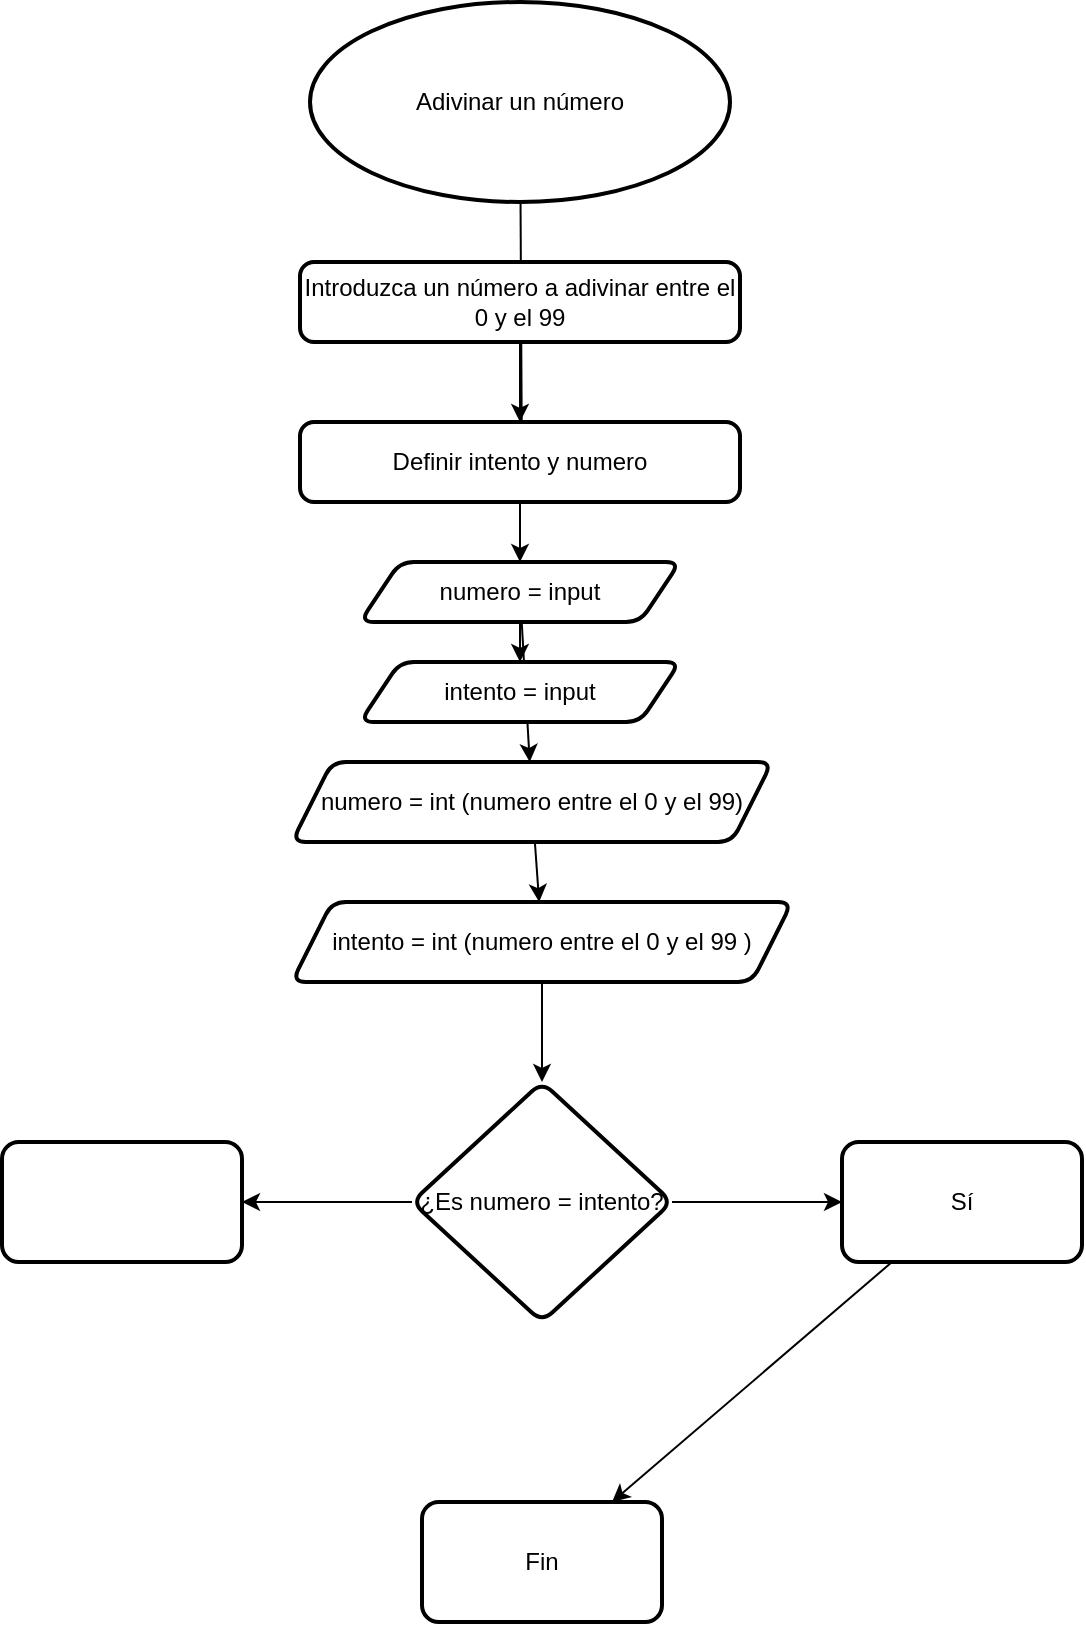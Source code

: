 <mxfile>
    <diagram id="8Igs25_RLLVLXBnBV_tV" name="Page-1">
        <mxGraphModel dx="734" dy="566" grid="1" gridSize="10" guides="1" tooltips="1" connect="1" arrows="1" fold="1" page="1" pageScale="1" pageWidth="827" pageHeight="1169" math="0" shadow="0">
            <root>
                <mxCell id="0"/>
                <mxCell id="1" parent="0"/>
                <mxCell id="12" value="" style="edgeStyle=none;html=1;" parent="1" source="10" edge="1">
                    <mxGeometry relative="1" as="geometry">
                        <mxPoint x="415.0" y="250" as="targetPoint"/>
                    </mxGeometry>
                </mxCell>
                <mxCell id="10" value="Adivinar un número" style="strokeWidth=2;html=1;shape=mxgraph.flowchart.start_1;whiteSpace=wrap;" parent="1" vertex="1">
                    <mxGeometry x="309" y="10" width="210" height="100" as="geometry"/>
                </mxCell>
                <mxCell id="25" value="" style="edgeStyle=none;html=1;" parent="1" source="21" target="24" edge="1">
                    <mxGeometry relative="1" as="geometry"/>
                </mxCell>
                <mxCell id="39" value="" style="edgeStyle=none;html=1;" edge="1" parent="1" source="21" target="38">
                    <mxGeometry relative="1" as="geometry"/>
                </mxCell>
                <mxCell id="21" value="Introduzca un número a adivinar entre el 0 y el 99" style="rounded=1;whiteSpace=wrap;html=1;absoluteArcSize=1;arcSize=14;strokeWidth=2;" parent="1" vertex="1">
                    <mxGeometry x="304" y="140" width="220" height="40" as="geometry"/>
                </mxCell>
                <mxCell id="27" value="" style="edgeStyle=none;html=1;" parent="1" source="24" target="26" edge="1">
                    <mxGeometry relative="1" as="geometry"/>
                </mxCell>
                <mxCell id="36" value="" style="edgeStyle=none;html=1;" edge="1" parent="1" source="24" target="35">
                    <mxGeometry relative="1" as="geometry"/>
                </mxCell>
                <mxCell id="24" value="numero = input" style="shape=parallelogram;perimeter=parallelogramPerimeter;whiteSpace=wrap;html=1;fixedSize=1;rounded=1;arcSize=14;strokeWidth=2;" parent="1" vertex="1">
                    <mxGeometry x="334" y="290" width="160" height="30" as="geometry"/>
                </mxCell>
                <mxCell id="34" value="" style="edgeStyle=none;html=1;" edge="1" parent="1" source="26" target="33">
                    <mxGeometry relative="1" as="geometry"/>
                </mxCell>
                <mxCell id="26" value="numero = int (numero entre el 0 y el 99)" style="shape=parallelogram;perimeter=parallelogramPerimeter;whiteSpace=wrap;html=1;fixedSize=1;rounded=1;arcSize=14;strokeWidth=2;" parent="1" vertex="1">
                    <mxGeometry x="300" y="390" width="240" height="40" as="geometry"/>
                </mxCell>
                <mxCell id="43" value="" style="edgeStyle=none;html=1;" edge="1" parent="1" source="33" target="42">
                    <mxGeometry relative="1" as="geometry"/>
                </mxCell>
                <mxCell id="33" value="intento = int (numero entre el 0 y el 99 )" style="shape=parallelogram;perimeter=parallelogramPerimeter;whiteSpace=wrap;html=1;fixedSize=1;rounded=1;arcSize=14;strokeWidth=2;" vertex="1" parent="1">
                    <mxGeometry x="300" y="460" width="250" height="40" as="geometry"/>
                </mxCell>
                <mxCell id="35" value="intento = input" style="shape=parallelogram;perimeter=parallelogramPerimeter;whiteSpace=wrap;html=1;fixedSize=1;rounded=1;arcSize=14;strokeWidth=2;" vertex="1" parent="1">
                    <mxGeometry x="334" y="340" width="160" height="30" as="geometry"/>
                </mxCell>
                <mxCell id="38" value="Definir intento y numero" style="rounded=1;whiteSpace=wrap;html=1;absoluteArcSize=1;arcSize=14;strokeWidth=2;" vertex="1" parent="1">
                    <mxGeometry x="304" y="220" width="220" height="40" as="geometry"/>
                </mxCell>
                <mxCell id="46" value="" style="edgeStyle=none;html=1;" edge="1" parent="1" source="42" target="45">
                    <mxGeometry relative="1" as="geometry"/>
                </mxCell>
                <mxCell id="50" value="" style="edgeStyle=none;html=1;" edge="1" parent="1" source="42" target="49">
                    <mxGeometry relative="1" as="geometry"/>
                </mxCell>
                <mxCell id="42" value="¿Es numero = intento?" style="rhombus;whiteSpace=wrap;html=1;rounded=1;arcSize=14;strokeWidth=2;" vertex="1" parent="1">
                    <mxGeometry x="360" y="550" width="130" height="120" as="geometry"/>
                </mxCell>
                <mxCell id="48" value="" style="edgeStyle=none;html=1;" edge="1" parent="1" source="45" target="47">
                    <mxGeometry relative="1" as="geometry"/>
                </mxCell>
                <mxCell id="45" value="Sí" style="whiteSpace=wrap;html=1;rounded=1;arcSize=14;strokeWidth=2;" vertex="1" parent="1">
                    <mxGeometry x="575" y="580" width="120" height="60" as="geometry"/>
                </mxCell>
                <mxCell id="47" value="Fin" style="whiteSpace=wrap;html=1;rounded=1;arcSize=14;strokeWidth=2;" vertex="1" parent="1">
                    <mxGeometry x="365" y="760" width="120" height="60" as="geometry"/>
                </mxCell>
                <mxCell id="49" value="" style="whiteSpace=wrap;html=1;rounded=1;arcSize=14;strokeWidth=2;" vertex="1" parent="1">
                    <mxGeometry x="155" y="580" width="120" height="60" as="geometry"/>
                </mxCell>
            </root>
        </mxGraphModel>
    </diagram>
</mxfile>